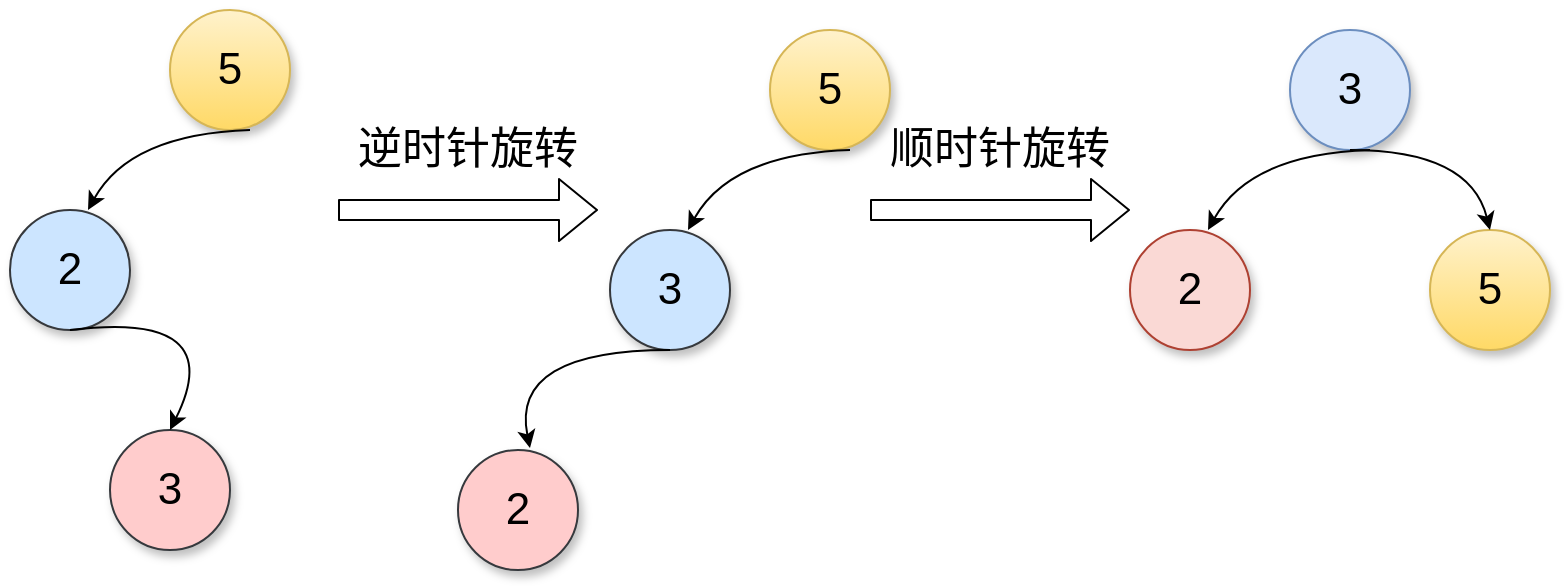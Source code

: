 <mxfile version="12.9.3" type="device"><diagram id="E1rKvpWnToA-E4gYz2kM" name="第 1 页"><mxGraphModel dx="793" dy="441" grid="1" gridSize="10" guides="1" tooltips="1" connect="1" arrows="1" fold="1" page="1" pageScale="1" pageWidth="827" pageHeight="1169" math="0" shadow="0"><root><mxCell id="0"/><mxCell id="1" parent="0"/><mxCell id="GskKNAmaS96TMbI-Xdac-38" value="5" style="ellipse;whiteSpace=wrap;html=1;aspect=fixed;shadow=1;gradientColor=#ffd966;fillColor=#fff2cc;strokeColor=#d6b656;fontSize=22;" parent="1" vertex="1"><mxGeometry x="210" y="40" width="60" height="60" as="geometry"/></mxCell><mxCell id="GskKNAmaS96TMbI-Xdac-39" value="2" style="ellipse;whiteSpace=wrap;html=1;aspect=fixed;shadow=1;fillColor=#cce5ff;strokeColor=#36393d;fontSize=22;" parent="1" vertex="1"><mxGeometry x="130" y="140" width="60" height="60" as="geometry"/></mxCell><mxCell id="GskKNAmaS96TMbI-Xdac-40" value="3" style="ellipse;whiteSpace=wrap;html=1;aspect=fixed;shadow=1;fillColor=#ffcccc;strokeColor=#36393d;fontSize=22;" parent="1" vertex="1"><mxGeometry x="180" y="250" width="60" height="60" as="geometry"/></mxCell><mxCell id="GskKNAmaS96TMbI-Xdac-41" value="" style="endArrow=classic;html=1;entryX=0.65;entryY=0;entryDx=0;entryDy=0;entryPerimeter=0;curved=1;fontSize=22;" parent="1" target="GskKNAmaS96TMbI-Xdac-39" edge="1"><mxGeometry width="50" height="50" relative="1" as="geometry"><mxPoint x="250" y="100" as="sourcePoint"/><mxPoint x="160" y="60" as="targetPoint"/><Array as="points"><mxPoint x="190" y="102"/></Array></mxGeometry></mxCell><mxCell id="GskKNAmaS96TMbI-Xdac-43" value="" style="shape=flexArrow;endArrow=classic;html=1;fontSize=22;" parent="1" edge="1"><mxGeometry width="50" height="50" relative="1" as="geometry"><mxPoint x="294" y="140" as="sourcePoint"/><mxPoint x="424" y="140" as="targetPoint"/></mxGeometry></mxCell><mxCell id="GskKNAmaS96TMbI-Xdac-44" value="&lt;font style=&quot;font-size: 22px&quot;&gt;逆时针旋转&lt;/font&gt;" style="text;html=1;strokeColor=none;fillColor=none;align=center;verticalAlign=middle;whiteSpace=wrap;rounded=0;fontSize=22;" parent="1" vertex="1"><mxGeometry x="294" y="100" width="130" height="20" as="geometry"/></mxCell><mxCell id="GskKNAmaS96TMbI-Xdac-45" value="5" style="ellipse;whiteSpace=wrap;html=1;aspect=fixed;shadow=1;gradientColor=#ffd966;fillColor=#fff2cc;strokeColor=#d6b656;fontSize=22;" parent="1" vertex="1"><mxGeometry x="510" y="50" width="60" height="60" as="geometry"/></mxCell><mxCell id="GskKNAmaS96TMbI-Xdac-46" value="3" style="ellipse;whiteSpace=wrap;html=1;aspect=fixed;shadow=1;fillColor=#cce5ff;strokeColor=#36393d;fontSize=22;" parent="1" vertex="1"><mxGeometry x="430" y="150" width="60" height="60" as="geometry"/></mxCell><mxCell id="GskKNAmaS96TMbI-Xdac-47" value="2" style="ellipse;whiteSpace=wrap;html=1;aspect=fixed;shadow=1;fillColor=#ffcccc;strokeColor=#36393d;fontSize=22;" parent="1" vertex="1"><mxGeometry x="354" y="260" width="60" height="60" as="geometry"/></mxCell><mxCell id="GskKNAmaS96TMbI-Xdac-48" value="" style="endArrow=classic;html=1;entryX=0.65;entryY=0;entryDx=0;entryDy=0;entryPerimeter=0;curved=1;fontSize=22;" parent="1" target="GskKNAmaS96TMbI-Xdac-46" edge="1"><mxGeometry width="50" height="50" relative="1" as="geometry"><mxPoint x="550" y="110" as="sourcePoint"/><mxPoint x="460" y="70" as="targetPoint"/><Array as="points"><mxPoint x="490" y="112"/></Array></mxGeometry></mxCell><mxCell id="GskKNAmaS96TMbI-Xdac-50" value="" style="endArrow=classic;html=1;exitX=0.5;exitY=1;exitDx=0;exitDy=0;entryX=0.5;entryY=0;entryDx=0;entryDy=0;curved=1;fontSize=22;" parent="1" source="GskKNAmaS96TMbI-Xdac-39" target="GskKNAmaS96TMbI-Xdac-40" edge="1"><mxGeometry width="50" height="50" relative="1" as="geometry"><mxPoint x="250" y="210" as="sourcePoint"/><mxPoint x="300" y="160" as="targetPoint"/><Array as="points"><mxPoint x="240" y="190"/></Array></mxGeometry></mxCell><mxCell id="GskKNAmaS96TMbI-Xdac-52" value="" style="endArrow=classic;html=1;exitX=0.5;exitY=1;exitDx=0;exitDy=0;strokeColor=#000000;curved=1;fontSize=22;" parent="1" source="GskKNAmaS96TMbI-Xdac-46" edge="1"><mxGeometry width="50" height="50" relative="1" as="geometry"><mxPoint x="380" y="250" as="sourcePoint"/><mxPoint x="390" y="259" as="targetPoint"/><Array as="points"><mxPoint x="380" y="210"/></Array></mxGeometry></mxCell><mxCell id="GskKNAmaS96TMbI-Xdac-53" value="" style="shape=flexArrow;endArrow=classic;html=1;fontSize=22;" parent="1" edge="1"><mxGeometry width="50" height="50" relative="1" as="geometry"><mxPoint x="560" y="140" as="sourcePoint"/><mxPoint x="690" y="140" as="targetPoint"/></mxGeometry></mxCell><mxCell id="GskKNAmaS96TMbI-Xdac-54" value="&lt;font style=&quot;font-size: 22px&quot;&gt;顺时针旋转&lt;/font&gt;" style="text;html=1;strokeColor=none;fillColor=none;align=center;verticalAlign=middle;whiteSpace=wrap;rounded=0;fontSize=22;" parent="1" vertex="1"><mxGeometry x="560" y="100" width="130" height="20" as="geometry"/></mxCell><mxCell id="GskKNAmaS96TMbI-Xdac-55" value="3" style="ellipse;whiteSpace=wrap;html=1;aspect=fixed;shadow=1;fillColor=#dae8fc;strokeColor=#6c8ebf;fontSize=22;" parent="1" vertex="1"><mxGeometry x="770" y="50" width="60" height="60" as="geometry"/></mxCell><mxCell id="GskKNAmaS96TMbI-Xdac-56" value="2" style="ellipse;whiteSpace=wrap;html=1;aspect=fixed;shadow=1;fillColor=#fad9d5;strokeColor=#ae4132;fontSize=22;" parent="1" vertex="1"><mxGeometry x="690" y="150" width="60" height="60" as="geometry"/></mxCell><mxCell id="GskKNAmaS96TMbI-Xdac-57" value="5" style="ellipse;whiteSpace=wrap;html=1;aspect=fixed;shadow=1;fillColor=#fff2cc;strokeColor=#d6b656;fontSize=22;gradientColor=#ffd966;" parent="1" vertex="1"><mxGeometry x="840" y="150" width="60" height="60" as="geometry"/></mxCell><mxCell id="GskKNAmaS96TMbI-Xdac-58" value="" style="endArrow=classic;html=1;entryX=0.65;entryY=0;entryDx=0;entryDy=0;entryPerimeter=0;curved=1;fontSize=22;" parent="1" target="GskKNAmaS96TMbI-Xdac-56" edge="1"><mxGeometry width="50" height="50" relative="1" as="geometry"><mxPoint x="810" y="110" as="sourcePoint"/><mxPoint x="720" y="70" as="targetPoint"/><Array as="points"><mxPoint x="750" y="112"/></Array></mxGeometry></mxCell><mxCell id="GskKNAmaS96TMbI-Xdac-59" value="" style="endArrow=classic;html=1;entryX=0.5;entryY=0;entryDx=0;entryDy=0;curved=1;fontSize=22;" parent="1" target="GskKNAmaS96TMbI-Xdac-57" edge="1"><mxGeometry width="50" height="50" relative="1" as="geometry"><mxPoint x="800" y="110" as="sourcePoint"/><mxPoint x="910" y="90" as="targetPoint"/><Array as="points"><mxPoint x="860" y="110"/></Array></mxGeometry></mxCell></root></mxGraphModel></diagram></mxfile>